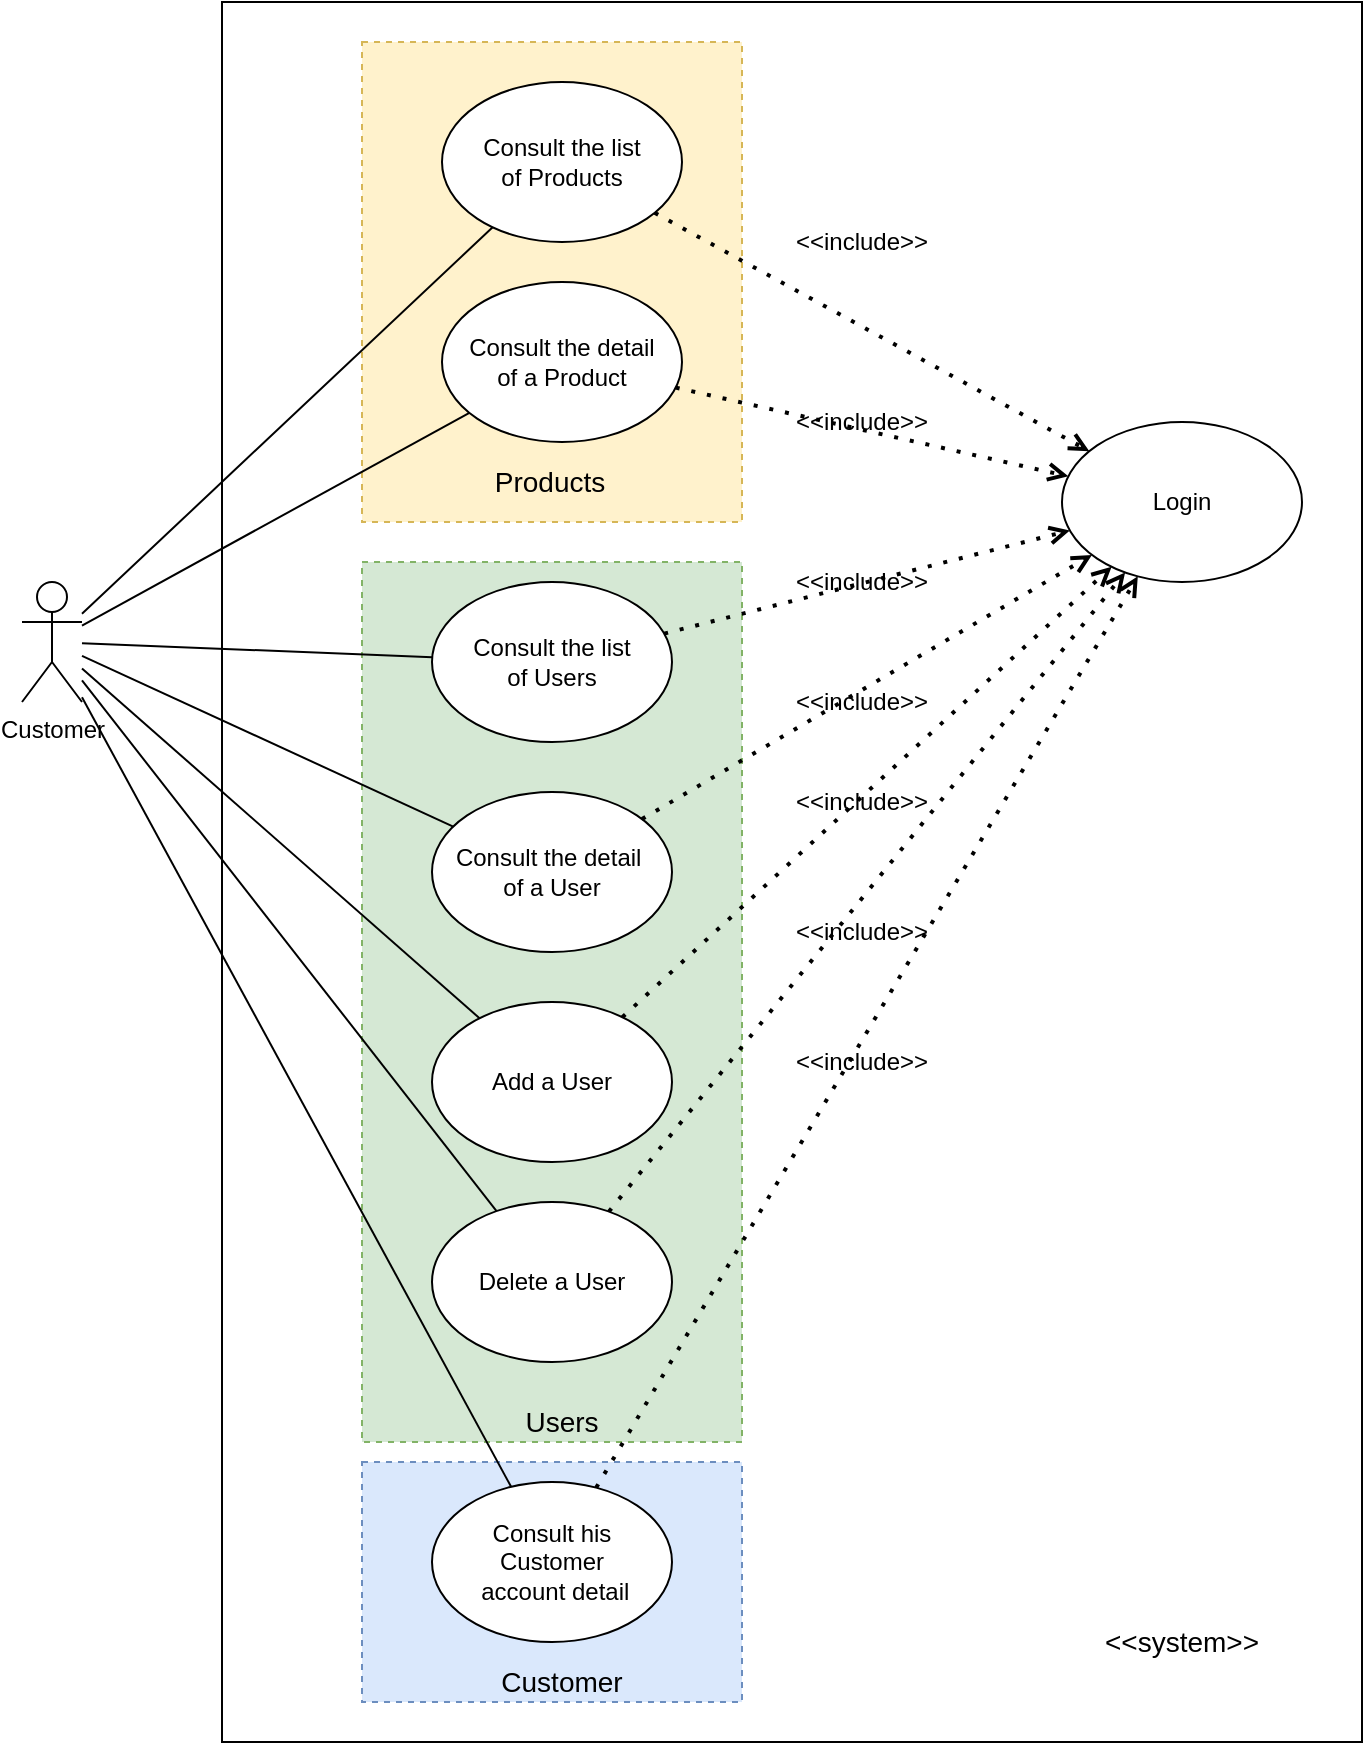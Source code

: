 <mxfile version="13.6.2" type="device"><diagram id="E0F7ByZO08J8Pbl1r1id" name="Page-1"><mxGraphModel dx="1102" dy="821" grid="1" gridSize="10" guides="1" tooltips="1" connect="1" arrows="1" fold="1" page="1" pageScale="1" pageWidth="827" pageHeight="1169" math="0" shadow="0"><root><mxCell id="0"/><mxCell id="1" parent="0"/><mxCell id="qEwITcIvE9ndq8P2Aa5f-56" value="" style="rounded=0;whiteSpace=wrap;html=1;" parent="1" vertex="1"><mxGeometry x="250" y="130" width="570" height="870" as="geometry"/></mxCell><mxCell id="Zn52uIBp29LTMrjWs_Cy-3" value="" style="rounded=0;whiteSpace=wrap;html=1;dashed=1;fillColor=#d5e8d4;strokeColor=#82b366;" parent="1" vertex="1"><mxGeometry x="320" y="410" width="190" height="440" as="geometry"/></mxCell><mxCell id="Zn52uIBp29LTMrjWs_Cy-1" value="" style="rounded=0;whiteSpace=wrap;html=1;dashed=1;fillColor=#fff2cc;strokeColor=#d6b656;" parent="1" vertex="1"><mxGeometry x="320" y="150" width="190" height="240" as="geometry"/></mxCell><mxCell id="qEwITcIvE9ndq8P2Aa5f-57" value="Customer" style="shape=umlActor;verticalLabelPosition=bottom;verticalAlign=top;html=1;outlineConnect=0;" parent="1" vertex="1"><mxGeometry x="150" y="420" width="30" height="60" as="geometry"/></mxCell><mxCell id="qEwITcIvE9ndq8P2Aa5f-58" value="Consult the list&lt;br&gt;of Products" style="ellipse;whiteSpace=wrap;html=1;" parent="1" vertex="1"><mxGeometry x="360" y="170" width="120" height="80" as="geometry"/></mxCell><mxCell id="qEwITcIvE9ndq8P2Aa5f-59" value="Consult the detail &lt;br&gt;of a Product" style="ellipse;whiteSpace=wrap;html=1;" parent="1" vertex="1"><mxGeometry x="360" y="270" width="120" height="80" as="geometry"/></mxCell><mxCell id="qEwITcIvE9ndq8P2Aa5f-60" value="Consult the list&lt;br&gt;of Users" style="ellipse;whiteSpace=wrap;html=1;" parent="1" vertex="1"><mxGeometry x="355" y="420" width="120" height="80" as="geometry"/></mxCell><mxCell id="qEwITcIvE9ndq8P2Aa5f-61" value="Consult the detail&amp;nbsp;&lt;br&gt;of a User" style="ellipse;whiteSpace=wrap;html=1;" parent="1" vertex="1"><mxGeometry x="355" y="525" width="120" height="80" as="geometry"/></mxCell><mxCell id="qEwITcIvE9ndq8P2Aa5f-62" value="Login" style="ellipse;whiteSpace=wrap;html=1;" parent="1" vertex="1"><mxGeometry x="670" y="340" width="120" height="80" as="geometry"/></mxCell><mxCell id="qEwITcIvE9ndq8P2Aa5f-63" value="" style="endArrow=open;dashed=1;html=1;dashPattern=1 3;strokeWidth=2;startArrow=none;startFill=0;endFill=0;" parent="1" source="qEwITcIvE9ndq8P2Aa5f-58" target="qEwITcIvE9ndq8P2Aa5f-62" edge="1"><mxGeometry width="50" height="50" relative="1" as="geometry"><mxPoint x="520" y="340" as="sourcePoint"/><mxPoint x="570" y="290" as="targetPoint"/></mxGeometry></mxCell><mxCell id="qEwITcIvE9ndq8P2Aa5f-68" value="" style="endArrow=open;dashed=1;html=1;dashPattern=1 3;strokeWidth=2;startArrow=none;startFill=0;endFill=0;" parent="1" source="qEwITcIvE9ndq8P2Aa5f-59" target="qEwITcIvE9ndq8P2Aa5f-62" edge="1"><mxGeometry width="50" height="50" relative="1" as="geometry"><mxPoint x="470.003" y="308.27" as="sourcePoint"/><mxPoint x="715.114" y="471.726" as="targetPoint"/></mxGeometry></mxCell><mxCell id="qEwITcIvE9ndq8P2Aa5f-69" value="" style="endArrow=open;dashed=1;html=1;dashPattern=1 3;strokeWidth=2;startArrow=none;startFill=0;endFill=0;" parent="1" source="qEwITcIvE9ndq8P2Aa5f-61" target="qEwITcIvE9ndq8P2Aa5f-62" edge="1"><mxGeometry width="50" height="50" relative="1" as="geometry"><mxPoint x="467.239" y="331.995" as="sourcePoint"/><mxPoint x="682.824" y="377.872" as="targetPoint"/></mxGeometry></mxCell><mxCell id="qEwITcIvE9ndq8P2Aa5f-70" value="" style="endArrow=open;dashed=1;html=1;dashPattern=1 3;strokeWidth=2;startArrow=none;startFill=0;endFill=0;" parent="1" source="Zn52uIBp29LTMrjWs_Cy-5" target="qEwITcIvE9ndq8P2Aa5f-62" edge="1"><mxGeometry width="50" height="50" relative="1" as="geometry"><mxPoint x="477.239" y="341.995" as="sourcePoint"/><mxPoint x="692.824" y="387.872" as="targetPoint"/></mxGeometry></mxCell><mxCell id="qEwITcIvE9ndq8P2Aa5f-71" value="&amp;lt;&amp;lt;include&amp;gt;&amp;gt;" style="text;html=1;strokeColor=none;fillColor=none;align=center;verticalAlign=middle;whiteSpace=wrap;rounded=0;" parent="1" vertex="1"><mxGeometry x="550" y="240" width="40" height="20" as="geometry"/></mxCell><mxCell id="qEwITcIvE9ndq8P2Aa5f-73" value="&amp;lt;&amp;lt;include&amp;gt;&amp;gt;" style="text;html=1;strokeColor=none;fillColor=none;align=center;verticalAlign=middle;whiteSpace=wrap;rounded=0;" parent="1" vertex="1"><mxGeometry x="550" y="330" width="40" height="20" as="geometry"/></mxCell><mxCell id="qEwITcIvE9ndq8P2Aa5f-75" value="&amp;lt;&amp;lt;include&amp;gt;&amp;gt;" style="text;html=1;strokeColor=none;fillColor=none;align=center;verticalAlign=middle;whiteSpace=wrap;rounded=0;" parent="1" vertex="1"><mxGeometry x="550" y="410" width="40" height="20" as="geometry"/></mxCell><mxCell id="qEwITcIvE9ndq8P2Aa5f-77" value="&amp;lt;&amp;lt;include&amp;gt;&amp;gt;" style="text;html=1;strokeColor=none;fillColor=none;align=center;verticalAlign=middle;whiteSpace=wrap;rounded=0;" parent="1" vertex="1"><mxGeometry x="550" y="470" width="40" height="20" as="geometry"/></mxCell><mxCell id="qEwITcIvE9ndq8P2Aa5f-79" value="" style="endArrow=none;html=1;" parent="1" source="qEwITcIvE9ndq8P2Aa5f-57" target="qEwITcIvE9ndq8P2Aa5f-58" edge="1"><mxGeometry width="50" height="50" relative="1" as="geometry"><mxPoint x="190" y="320" as="sourcePoint"/><mxPoint x="240" y="270" as="targetPoint"/></mxGeometry></mxCell><mxCell id="qEwITcIvE9ndq8P2Aa5f-80" value="" style="endArrow=none;html=1;" parent="1" source="qEwITcIvE9ndq8P2Aa5f-57" target="qEwITcIvE9ndq8P2Aa5f-59" edge="1"><mxGeometry width="50" height="50" relative="1" as="geometry"><mxPoint x="190" y="375.957" as="sourcePoint"/><mxPoint x="375.196" y="202.583" as="targetPoint"/></mxGeometry></mxCell><mxCell id="qEwITcIvE9ndq8P2Aa5f-81" value="" style="endArrow=none;html=1;" parent="1" source="qEwITcIvE9ndq8P2Aa5f-57" target="qEwITcIvE9ndq8P2Aa5f-60" edge="1"><mxGeometry width="50" height="50" relative="1" as="geometry"><mxPoint x="200" y="385.957" as="sourcePoint"/><mxPoint x="385.196" y="212.583" as="targetPoint"/></mxGeometry></mxCell><mxCell id="qEwITcIvE9ndq8P2Aa5f-82" value="" style="endArrow=none;html=1;" parent="1" source="qEwITcIvE9ndq8P2Aa5f-57" target="qEwITcIvE9ndq8P2Aa5f-61" edge="1"><mxGeometry width="50" height="50" relative="1" as="geometry"><mxPoint x="210" y="395.957" as="sourcePoint"/><mxPoint x="395.196" y="222.583" as="targetPoint"/></mxGeometry></mxCell><mxCell id="Zn52uIBp29LTMrjWs_Cy-2" value="Products" style="text;html=1;strokeColor=none;fillColor=none;align=center;verticalAlign=middle;whiteSpace=wrap;rounded=0;dashed=1;fontSize=14;" parent="1" vertex="1"><mxGeometry x="394" y="360" width="40" height="20" as="geometry"/></mxCell><mxCell id="Zn52uIBp29LTMrjWs_Cy-4" value="Users" style="text;html=1;strokeColor=none;fillColor=none;align=center;verticalAlign=middle;whiteSpace=wrap;rounded=0;dashed=1;fontSize=14;" parent="1" vertex="1"><mxGeometry x="380" y="830" width="80" height="20" as="geometry"/></mxCell><mxCell id="Zn52uIBp29LTMrjWs_Cy-5" value="Add a User" style="ellipse;whiteSpace=wrap;html=1;" parent="1" vertex="1"><mxGeometry x="355" y="630" width="120" height="80" as="geometry"/></mxCell><mxCell id="Zn52uIBp29LTMrjWs_Cy-6" value="" style="endArrow=open;dashed=1;html=1;dashPattern=1 3;strokeWidth=2;startArrow=none;startFill=0;endFill=0;" parent="1" source="qEwITcIvE9ndq8P2Aa5f-60" target="qEwITcIvE9ndq8P2Aa5f-62" edge="1"><mxGeometry width="50" height="50" relative="1" as="geometry"><mxPoint x="477.239" y="449.395" as="sourcePoint"/><mxPoint x="687.574" y="515.684" as="targetPoint"/></mxGeometry></mxCell><mxCell id="Zn52uIBp29LTMrjWs_Cy-7" value="&amp;lt;&amp;lt;include&amp;gt;&amp;gt;" style="text;html=1;strokeColor=none;fillColor=none;align=center;verticalAlign=middle;whiteSpace=wrap;rounded=0;" parent="1" vertex="1"><mxGeometry x="550" y="520" width="40" height="20" as="geometry"/></mxCell><mxCell id="Zn52uIBp29LTMrjWs_Cy-9" value="" style="endArrow=none;html=1;" parent="1" source="qEwITcIvE9ndq8P2Aa5f-57" target="Zn52uIBp29LTMrjWs_Cy-5" edge="1"><mxGeometry width="50" height="50" relative="1" as="geometry"><mxPoint x="180" y="500.0" as="sourcePoint"/><mxPoint x="395.196" y="329.983" as="targetPoint"/></mxGeometry></mxCell><mxCell id="Zn52uIBp29LTMrjWs_Cy-10" value="Delete a User" style="ellipse;whiteSpace=wrap;html=1;" parent="1" vertex="1"><mxGeometry x="355" y="730" width="120" height="80" as="geometry"/></mxCell><mxCell id="Zn52uIBp29LTMrjWs_Cy-11" value="" style="endArrow=open;dashed=1;html=1;dashPattern=1 3;strokeWidth=2;startArrow=none;startFill=0;endFill=0;" parent="1" source="Zn52uIBp29LTMrjWs_Cy-10" target="qEwITcIvE9ndq8P2Aa5f-62" edge="1"><mxGeometry width="50" height="50" relative="1" as="geometry"><mxPoint x="477.239" y="579.395" as="sourcePoint"/><mxPoint x="687.574" y="645.684" as="targetPoint"/></mxGeometry></mxCell><mxCell id="Zn52uIBp29LTMrjWs_Cy-12" value="&amp;lt;&amp;lt;include&amp;gt;&amp;gt;" style="text;html=1;strokeColor=none;fillColor=none;align=center;verticalAlign=middle;whiteSpace=wrap;rounded=0;" parent="1" vertex="1"><mxGeometry x="550" y="585" width="40" height="20" as="geometry"/></mxCell><mxCell id="Zn52uIBp29LTMrjWs_Cy-14" value="" style="endArrow=none;html=1;" parent="1" source="qEwITcIvE9ndq8P2Aa5f-57" target="Zn52uIBp29LTMrjWs_Cy-10" edge="1"><mxGeometry width="50" height="50" relative="1" as="geometry"><mxPoint x="180" y="630.0" as="sourcePoint"/><mxPoint x="395.196" y="459.983" as="targetPoint"/></mxGeometry></mxCell><mxCell id="Zn52uIBp29LTMrjWs_Cy-16" value="&amp;lt;&amp;lt;system&amp;gt;&amp;gt;" style="text;html=1;strokeColor=none;fillColor=none;align=center;verticalAlign=middle;whiteSpace=wrap;rounded=0;dashed=1;fontSize=14;" parent="1" vertex="1"><mxGeometry x="710" y="940" width="40" height="20" as="geometry"/></mxCell><mxCell id="SbyabzqfdUnF6k3gdzgp-2" value="" style="rounded=0;whiteSpace=wrap;html=1;dashed=1;strokeColor=#6c8ebf;fillColor=#dae8fc;" vertex="1" parent="1"><mxGeometry x="320" y="860" width="190" height="120" as="geometry"/></mxCell><mxCell id="SbyabzqfdUnF6k3gdzgp-3" value="Consult his&lt;br&gt;Customer&lt;br&gt;&amp;nbsp;account detail" style="ellipse;whiteSpace=wrap;html=1;" vertex="1" parent="1"><mxGeometry x="355" y="870" width="120" height="80" as="geometry"/></mxCell><mxCell id="SbyabzqfdUnF6k3gdzgp-4" value="" style="endArrow=none;html=1;" edge="1" parent="1" source="qEwITcIvE9ndq8P2Aa5f-57" target="SbyabzqfdUnF6k3gdzgp-3"><mxGeometry width="50" height="50" relative="1" as="geometry"><mxPoint x="190" y="479.2" as="sourcePoint"/><mxPoint x="397.284" y="744.523" as="targetPoint"/></mxGeometry></mxCell><mxCell id="SbyabzqfdUnF6k3gdzgp-5" value="" style="endArrow=open;dashed=1;html=1;dashPattern=1 3;strokeWidth=2;startArrow=none;startFill=0;endFill=0;" edge="1" parent="1" source="SbyabzqfdUnF6k3gdzgp-3" target="qEwITcIvE9ndq8P2Aa5f-62"><mxGeometry width="50" height="50" relative="1" as="geometry"><mxPoint x="453.452" y="744.783" as="sourcePoint"/><mxPoint x="711.554" y="425.219" as="targetPoint"/></mxGeometry></mxCell><mxCell id="SbyabzqfdUnF6k3gdzgp-6" value="&amp;lt;&amp;lt;include&amp;gt;&amp;gt;" style="text;html=1;strokeColor=none;fillColor=none;align=center;verticalAlign=middle;whiteSpace=wrap;rounded=0;" vertex="1" parent="1"><mxGeometry x="550" y="650" width="40" height="20" as="geometry"/></mxCell><mxCell id="SbyabzqfdUnF6k3gdzgp-8" value="Customer" style="text;html=1;strokeColor=none;fillColor=none;align=center;verticalAlign=middle;whiteSpace=wrap;rounded=0;dashed=1;fontSize=14;" vertex="1" parent="1"><mxGeometry x="380" y="960" width="80" height="20" as="geometry"/></mxCell></root></mxGraphModel></diagram></mxfile>